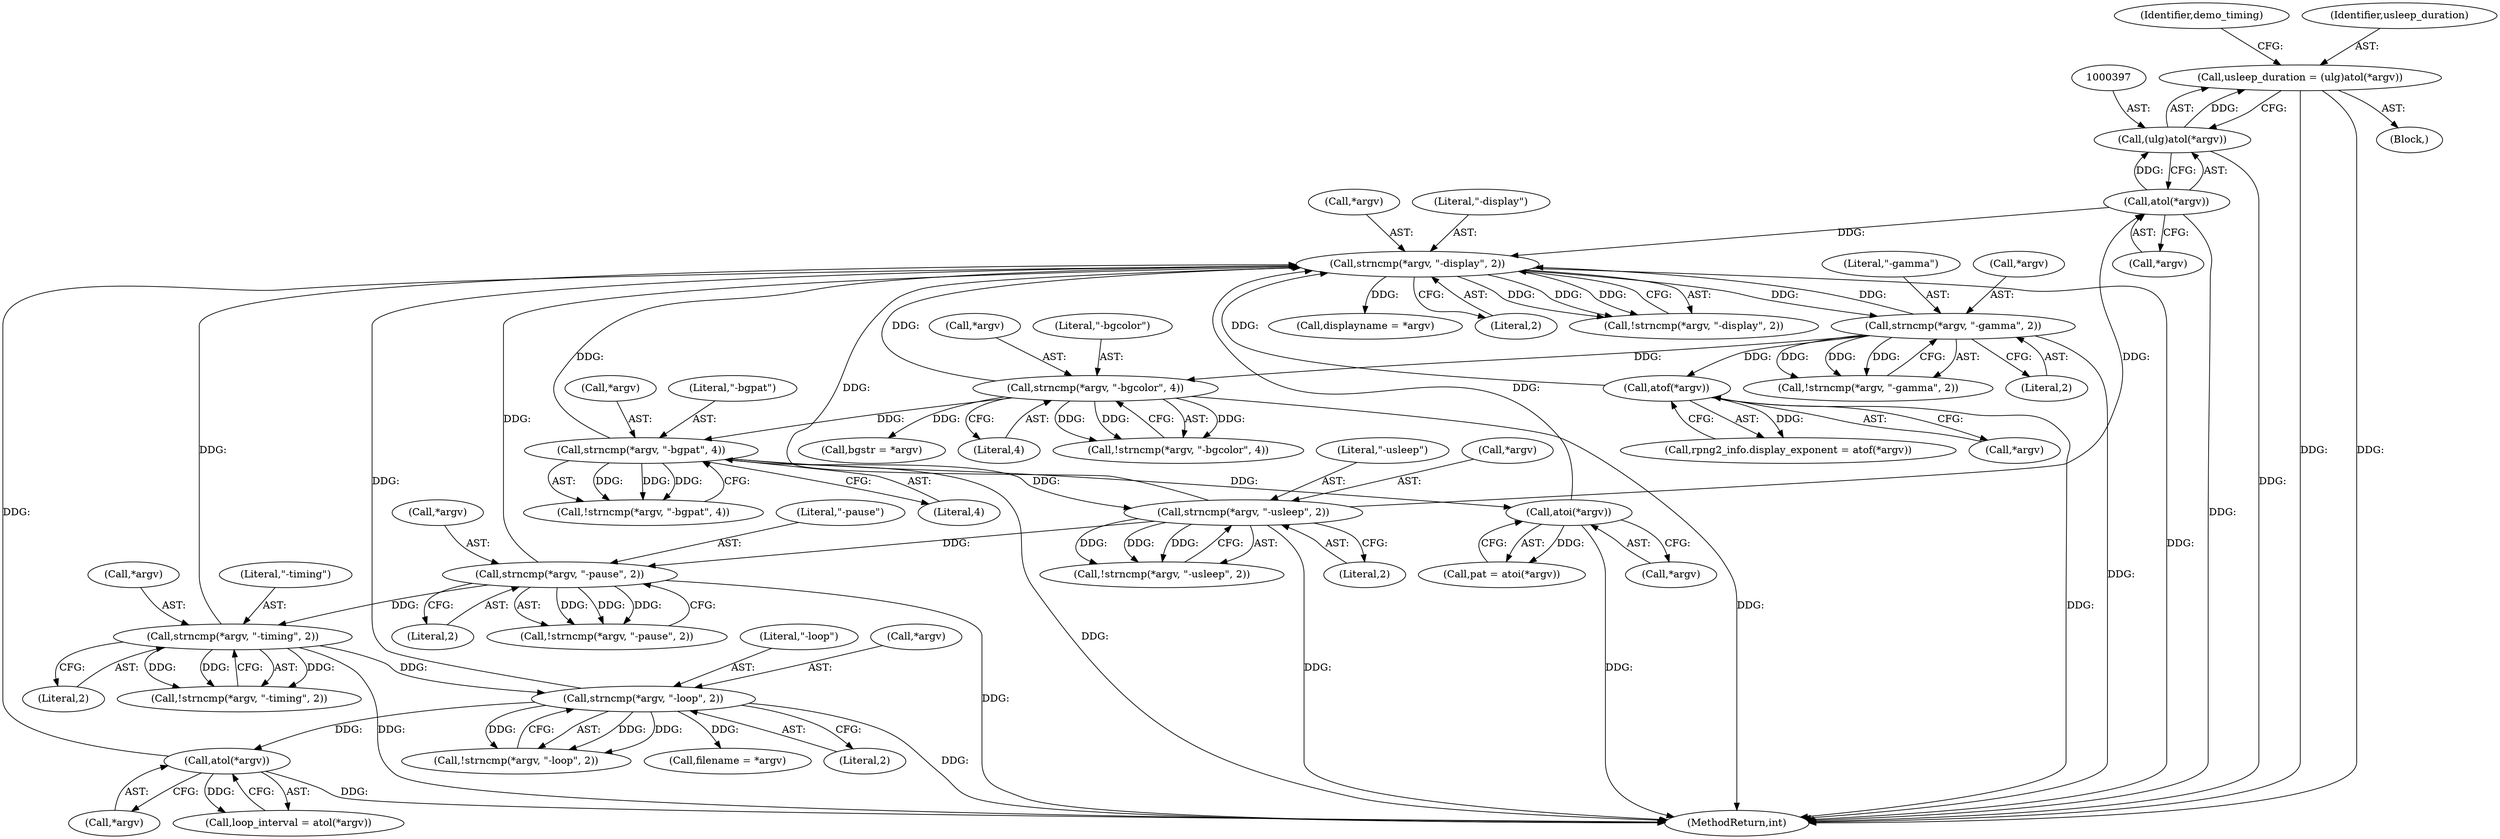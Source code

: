 digraph "0_Android_9d4853418ab2f754c2b63e091c29c5529b8b86ca_8@API" {
"1000394" [label="(Call,usleep_duration = (ulg)atol(*argv))"];
"1000396" [label="(Call,(ulg)atol(*argv))"];
"1000398" [label="(Call,atol(*argv))"];
"1000379" [label="(Call,strncmp(*argv, \"-usleep\", 2))"];
"1000338" [label="(Call,strncmp(*argv, \"-bgpat\", 4))"];
"1000295" [label="(Call,strncmp(*argv, \"-bgcolor\", 4))"];
"1000262" [label="(Call,strncmp(*argv, \"-gamma\", 2))"];
"1000241" [label="(Call,strncmp(*argv, \"-display\", 2))"];
"1000281" [label="(Call,atof(*argv))"];
"1000407" [label="(Call,strncmp(*argv, \"-pause\", 2))"];
"1000431" [label="(Call,strncmp(*argv, \"-loop\", 2))"];
"1000419" [label="(Call,strncmp(*argv, \"-timing\", 2))"];
"1000355" [label="(Call,atoi(*argv))"];
"1000460" [label="(Call,atol(*argv))"];
"1000393" [label="(Block,)"];
"1000296" [label="(Call,*argv)"];
"1000461" [label="(Call,*argv)"];
"1000398" [label="(Call,atol(*argv))"];
"1000356" [label="(Call,*argv)"];
"1000262" [label="(Call,strncmp(*argv, \"-gamma\", 2))"];
"1000244" [label="(Literal,\"-display\")"];
"1000342" [label="(Literal,4)"];
"1000394" [label="(Call,usleep_duration = (ulg)atol(*argv))"];
"1000431" [label="(Call,strncmp(*argv, \"-loop\", 2))"];
"1000255" [label="(Call,displayname = *argv)"];
"1000245" [label="(Literal,2)"];
"1000430" [label="(Call,!strncmp(*argv, \"-loop\", 2))"];
"1000487" [label="(Call,filename = *argv)"];
"1000337" [label="(Call,!strncmp(*argv, \"-bgpat\", 4))"];
"1000339" [label="(Call,*argv)"];
"1000353" [label="(Call,pat = atoi(*argv))"];
"1000419" [label="(Call,strncmp(*argv, \"-timing\", 2))"];
"1000310" [label="(Call,bgstr = *argv)"];
"1000435" [label="(Literal,2)"];
"1000298" [label="(Literal,\"-bgcolor\")"];
"1000355" [label="(Call,atoi(*argv))"];
"1000261" [label="(Call,!strncmp(*argv, \"-gamma\", 2))"];
"1000265" [label="(Literal,\"-gamma\")"];
"1000434" [label="(Literal,\"-loop\")"];
"1000399" [label="(Call,*argv)"];
"1000407" [label="(Call,strncmp(*argv, \"-pause\", 2))"];
"1001099" [label="(MethodReturn,int)"];
"1000422" [label="(Literal,\"-timing\")"];
"1000241" [label="(Call,strncmp(*argv, \"-display\", 2))"];
"1000402" [label="(Identifier,demo_timing)"];
"1000382" [label="(Literal,\"-usleep\")"];
"1000395" [label="(Identifier,usleep_duration)"];
"1000383" [label="(Literal,2)"];
"1000240" [label="(Call,!strncmp(*argv, \"-display\", 2))"];
"1000277" [label="(Call,rpng2_info.display_exponent = atof(*argv))"];
"1000281" [label="(Call,atof(*argv))"];
"1000410" [label="(Literal,\"-pause\")"];
"1000295" [label="(Call,strncmp(*argv, \"-bgcolor\", 4))"];
"1000423" [label="(Literal,2)"];
"1000263" [label="(Call,*argv)"];
"1000396" [label="(Call,(ulg)atol(*argv))"];
"1000299" [label="(Literal,4)"];
"1000411" [label="(Literal,2)"];
"1000420" [label="(Call,*argv)"];
"1000408" [label="(Call,*argv)"];
"1000242" [label="(Call,*argv)"];
"1000378" [label="(Call,!strncmp(*argv, \"-usleep\", 2))"];
"1000341" [label="(Literal,\"-bgpat\")"];
"1000460" [label="(Call,atol(*argv))"];
"1000266" [label="(Literal,2)"];
"1000338" [label="(Call,strncmp(*argv, \"-bgpat\", 4))"];
"1000282" [label="(Call,*argv)"];
"1000379" [label="(Call,strncmp(*argv, \"-usleep\", 2))"];
"1000380" [label="(Call,*argv)"];
"1000294" [label="(Call,!strncmp(*argv, \"-bgcolor\", 4))"];
"1000432" [label="(Call,*argv)"];
"1000458" [label="(Call,loop_interval = atol(*argv))"];
"1000406" [label="(Call,!strncmp(*argv, \"-pause\", 2))"];
"1000418" [label="(Call,!strncmp(*argv, \"-timing\", 2))"];
"1000394" -> "1000393"  [label="AST: "];
"1000394" -> "1000396"  [label="CFG: "];
"1000395" -> "1000394"  [label="AST: "];
"1000396" -> "1000394"  [label="AST: "];
"1000402" -> "1000394"  [label="CFG: "];
"1000394" -> "1001099"  [label="DDG: "];
"1000394" -> "1001099"  [label="DDG: "];
"1000396" -> "1000394"  [label="DDG: "];
"1000396" -> "1000398"  [label="CFG: "];
"1000397" -> "1000396"  [label="AST: "];
"1000398" -> "1000396"  [label="AST: "];
"1000396" -> "1001099"  [label="DDG: "];
"1000398" -> "1000396"  [label="DDG: "];
"1000398" -> "1000399"  [label="CFG: "];
"1000399" -> "1000398"  [label="AST: "];
"1000398" -> "1001099"  [label="DDG: "];
"1000398" -> "1000241"  [label="DDG: "];
"1000379" -> "1000398"  [label="DDG: "];
"1000379" -> "1000378"  [label="AST: "];
"1000379" -> "1000383"  [label="CFG: "];
"1000380" -> "1000379"  [label="AST: "];
"1000382" -> "1000379"  [label="AST: "];
"1000383" -> "1000379"  [label="AST: "];
"1000378" -> "1000379"  [label="CFG: "];
"1000379" -> "1001099"  [label="DDG: "];
"1000379" -> "1000241"  [label="DDG: "];
"1000379" -> "1000378"  [label="DDG: "];
"1000379" -> "1000378"  [label="DDG: "];
"1000379" -> "1000378"  [label="DDG: "];
"1000338" -> "1000379"  [label="DDG: "];
"1000379" -> "1000407"  [label="DDG: "];
"1000338" -> "1000337"  [label="AST: "];
"1000338" -> "1000342"  [label="CFG: "];
"1000339" -> "1000338"  [label="AST: "];
"1000341" -> "1000338"  [label="AST: "];
"1000342" -> "1000338"  [label="AST: "];
"1000337" -> "1000338"  [label="CFG: "];
"1000338" -> "1001099"  [label="DDG: "];
"1000338" -> "1000241"  [label="DDG: "];
"1000338" -> "1000337"  [label="DDG: "];
"1000338" -> "1000337"  [label="DDG: "];
"1000338" -> "1000337"  [label="DDG: "];
"1000295" -> "1000338"  [label="DDG: "];
"1000338" -> "1000355"  [label="DDG: "];
"1000295" -> "1000294"  [label="AST: "];
"1000295" -> "1000299"  [label="CFG: "];
"1000296" -> "1000295"  [label="AST: "];
"1000298" -> "1000295"  [label="AST: "];
"1000299" -> "1000295"  [label="AST: "];
"1000294" -> "1000295"  [label="CFG: "];
"1000295" -> "1001099"  [label="DDG: "];
"1000295" -> "1000241"  [label="DDG: "];
"1000295" -> "1000294"  [label="DDG: "];
"1000295" -> "1000294"  [label="DDG: "];
"1000295" -> "1000294"  [label="DDG: "];
"1000262" -> "1000295"  [label="DDG: "];
"1000295" -> "1000310"  [label="DDG: "];
"1000262" -> "1000261"  [label="AST: "];
"1000262" -> "1000266"  [label="CFG: "];
"1000263" -> "1000262"  [label="AST: "];
"1000265" -> "1000262"  [label="AST: "];
"1000266" -> "1000262"  [label="AST: "];
"1000261" -> "1000262"  [label="CFG: "];
"1000262" -> "1001099"  [label="DDG: "];
"1000262" -> "1000241"  [label="DDG: "];
"1000262" -> "1000261"  [label="DDG: "];
"1000262" -> "1000261"  [label="DDG: "];
"1000262" -> "1000261"  [label="DDG: "];
"1000241" -> "1000262"  [label="DDG: "];
"1000262" -> "1000281"  [label="DDG: "];
"1000241" -> "1000240"  [label="AST: "];
"1000241" -> "1000245"  [label="CFG: "];
"1000242" -> "1000241"  [label="AST: "];
"1000244" -> "1000241"  [label="AST: "];
"1000245" -> "1000241"  [label="AST: "];
"1000240" -> "1000241"  [label="CFG: "];
"1000241" -> "1001099"  [label="DDG: "];
"1000241" -> "1000240"  [label="DDG: "];
"1000241" -> "1000240"  [label="DDG: "];
"1000241" -> "1000240"  [label="DDG: "];
"1000281" -> "1000241"  [label="DDG: "];
"1000407" -> "1000241"  [label="DDG: "];
"1000431" -> "1000241"  [label="DDG: "];
"1000355" -> "1000241"  [label="DDG: "];
"1000460" -> "1000241"  [label="DDG: "];
"1000419" -> "1000241"  [label="DDG: "];
"1000241" -> "1000255"  [label="DDG: "];
"1000281" -> "1000277"  [label="AST: "];
"1000281" -> "1000282"  [label="CFG: "];
"1000282" -> "1000281"  [label="AST: "];
"1000277" -> "1000281"  [label="CFG: "];
"1000281" -> "1001099"  [label="DDG: "];
"1000281" -> "1000277"  [label="DDG: "];
"1000407" -> "1000406"  [label="AST: "];
"1000407" -> "1000411"  [label="CFG: "];
"1000408" -> "1000407"  [label="AST: "];
"1000410" -> "1000407"  [label="AST: "];
"1000411" -> "1000407"  [label="AST: "];
"1000406" -> "1000407"  [label="CFG: "];
"1000407" -> "1001099"  [label="DDG: "];
"1000407" -> "1000406"  [label="DDG: "];
"1000407" -> "1000406"  [label="DDG: "];
"1000407" -> "1000406"  [label="DDG: "];
"1000407" -> "1000419"  [label="DDG: "];
"1000431" -> "1000430"  [label="AST: "];
"1000431" -> "1000435"  [label="CFG: "];
"1000432" -> "1000431"  [label="AST: "];
"1000434" -> "1000431"  [label="AST: "];
"1000435" -> "1000431"  [label="AST: "];
"1000430" -> "1000431"  [label="CFG: "];
"1000431" -> "1001099"  [label="DDG: "];
"1000431" -> "1000430"  [label="DDG: "];
"1000431" -> "1000430"  [label="DDG: "];
"1000431" -> "1000430"  [label="DDG: "];
"1000419" -> "1000431"  [label="DDG: "];
"1000431" -> "1000460"  [label="DDG: "];
"1000431" -> "1000487"  [label="DDG: "];
"1000419" -> "1000418"  [label="AST: "];
"1000419" -> "1000423"  [label="CFG: "];
"1000420" -> "1000419"  [label="AST: "];
"1000422" -> "1000419"  [label="AST: "];
"1000423" -> "1000419"  [label="AST: "];
"1000418" -> "1000419"  [label="CFG: "];
"1000419" -> "1001099"  [label="DDG: "];
"1000419" -> "1000418"  [label="DDG: "];
"1000419" -> "1000418"  [label="DDG: "];
"1000419" -> "1000418"  [label="DDG: "];
"1000355" -> "1000353"  [label="AST: "];
"1000355" -> "1000356"  [label="CFG: "];
"1000356" -> "1000355"  [label="AST: "];
"1000353" -> "1000355"  [label="CFG: "];
"1000355" -> "1001099"  [label="DDG: "];
"1000355" -> "1000353"  [label="DDG: "];
"1000460" -> "1000458"  [label="AST: "];
"1000460" -> "1000461"  [label="CFG: "];
"1000461" -> "1000460"  [label="AST: "];
"1000458" -> "1000460"  [label="CFG: "];
"1000460" -> "1001099"  [label="DDG: "];
"1000460" -> "1000458"  [label="DDG: "];
}
